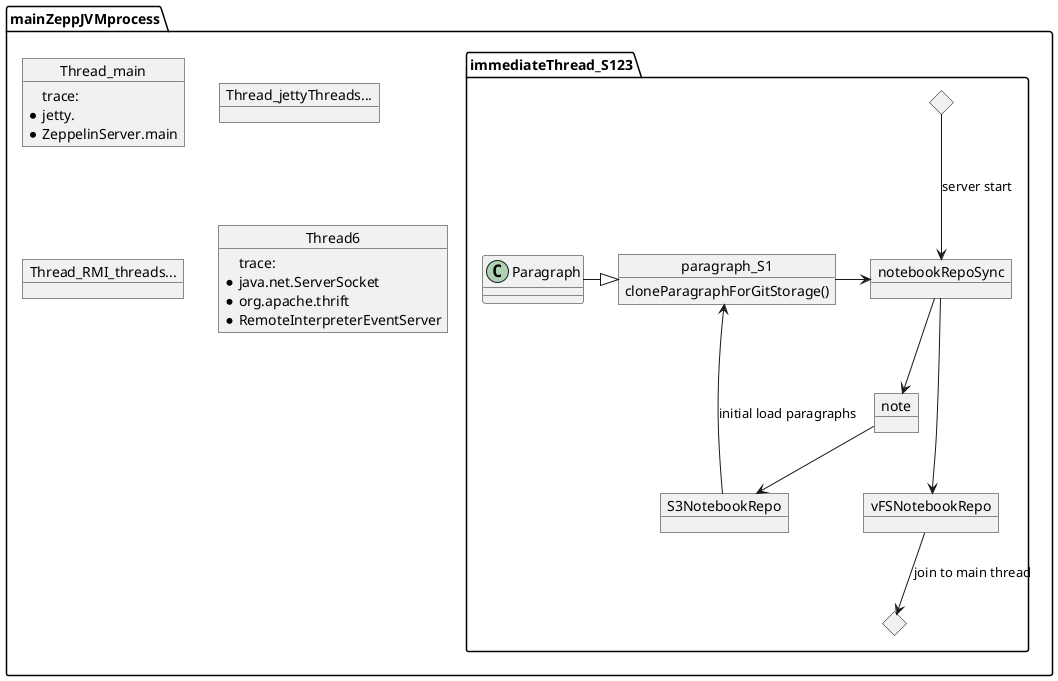 @startuml
'https://plantuml.com/object-diagram

package mainZeppJVMprocess{
   object Thread_main{
   trace:
        *jetty.
        *ZeppelinServer.main
   }
   object Thread_jettyThreads...{
   }
   object Thread_RMI_threads...
   object Thread6{
    trace:
        *java.net.ServerSocket
        *org.apache.thrift
        *RemoteInterpreterEventServer

   }

   package immediateThread_S123{
       diamond zepp_start
       diamond joinToMainThread
       object S3NotebookRepo
       object paragraph_S1{
            cloneParagraphForGitStorage()
       }
       object notebookRepoSync
       object vFSNotebookRepo
       object note



       zepp_start --> notebookRepoSync: server start
       notebookRepoSync --> note
       note --> S3NotebookRepo
       S3NotebookRepo --> paragraph_S1 : initial load paragraphs
       paragraph_S1 -> notebookRepoSync
       Paragraph -|>paragraph_S1
       notebookRepoSync ---> vFSNotebookRepo
       vFSNotebookRepo --> joinToMainThread : join to main thread
   }
}


@enduml
